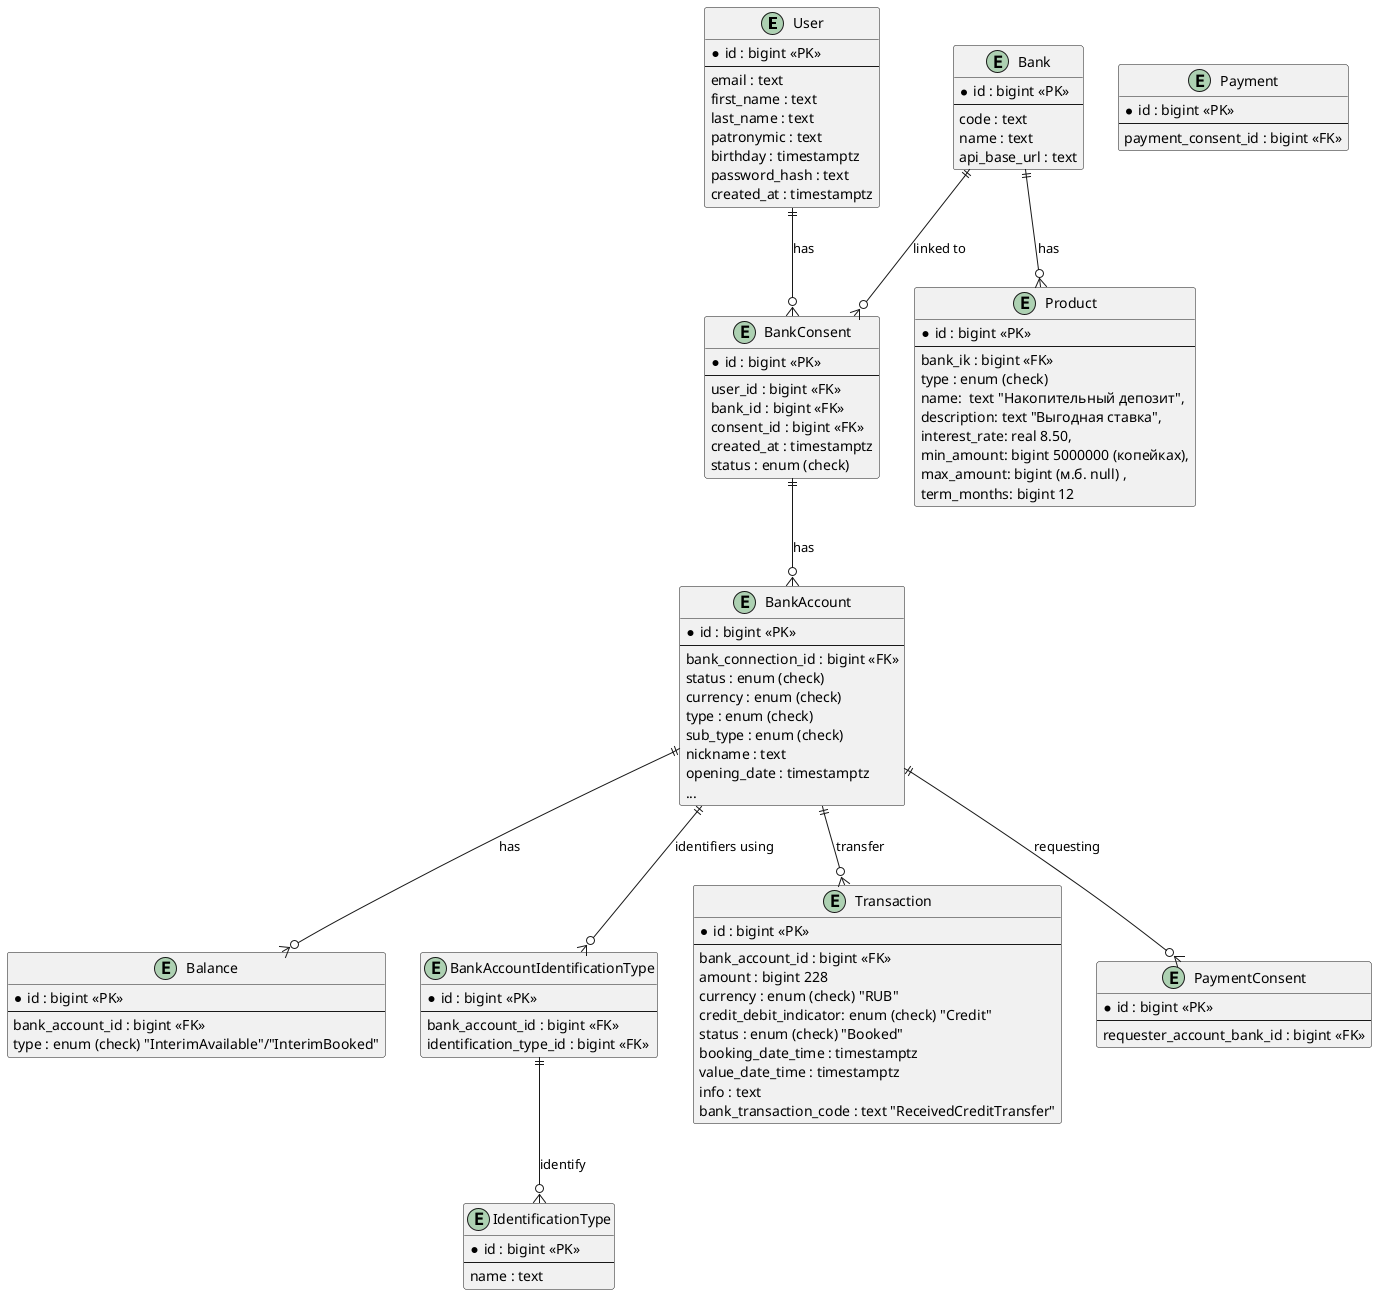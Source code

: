 @startuml
entity "User" as U {
  *id : bigint <<PK>>
  --
  email : text
  first_name : text
  last_name : text
  patronymic : text
  birthday : timestamptz
  password_hash : text
  created_at : timestamptz
}

entity "BankConsent" as BC {
  *id : bigint <<PK>>
  --
  user_id : bigint <<FK>>
  bank_id : bigint <<FK>>
  consent_id : bigint <<FK>>
  created_at : timestamptz
  status : enum (check)
}

entity "Bank" as B {
  *id : bigint <<PK>>
  --
  code : text
  name : text
  api_base_url : text
}

entity "BankAccount" as BA {
  *id : bigint <<PK>>
  --
  bank_connection_id : bigint <<FK>>
  status : enum (check)
  currency : enum (check)
  type : enum (check)
  sub_type : enum (check)
  nickname : text
  opening_date : timestamptz
  ...
}

entity "Balance" as BL {
    *id : bigint <<PK>>
    --
    bank_account_id : bigint <<FK>>
    type : enum (check) "InterimAvailable"/"InterimBooked"
}

entity "IdentificationType" as IT {
    *id : bigint <<PK>>
    --
    name : text
}

entity "BankAccountIdentificationType" AS BAIT {
    *id : bigint <<PK>>
    --
    bank_account_id : bigint <<FK>>
    identification_type_id : bigint <<FK>>
}


entity "Transaction" AS T {
   *id : bigint <<PK>>
   --
   bank_account_id : bigint <<FK>>
   amount : bigint 228
   currency : enum (check) "RUB"
   credit_debit_indicator: enum (check) "Credit"
   status : enum (check) "Booked"
   booking_date_time : timestamptz
   value_date_time : timestamptz
   info : text
   bank_transaction_code : text "ReceivedCreditTransfer"
}

entity "PaymentConsent" AS PC {
    *id : bigint <<PK>>
    --
    requester_account_bank_id : bigint <<FK>>
}

entity "Payment" AS P {
    *id : bigint <<PK>>
    --
    payment_consent_id : bigint <<FK>>
}

entity "Product" AS PR {
   *id : bigint <<PK>>
   --
   bank_ik : bigint <<FK>>
   type : enum (check)
   name:  text "Накопительный депозит",
   description: text "Выгодная ставка",
   interest_rate: real 8.50,
   min_amount: bigint 5000000 (копейках),
   max_amount: bigint (м.б. null) ,
   term_months: bigint 12
}


U ||--o{ BC : "has"
B ||--o{ BC : "linked to"
B ||--o{ PR : "has"
BC ||--o{ BA : "has"
BA ||--o{ T : "transfer"
BA ||--o{ BAIT : "identifiers using"
BA ||--o{ BL : "has"
BAIT ||--o{ IT : "identify"
BA ||--o{ PC : "requesting"



@enduml
